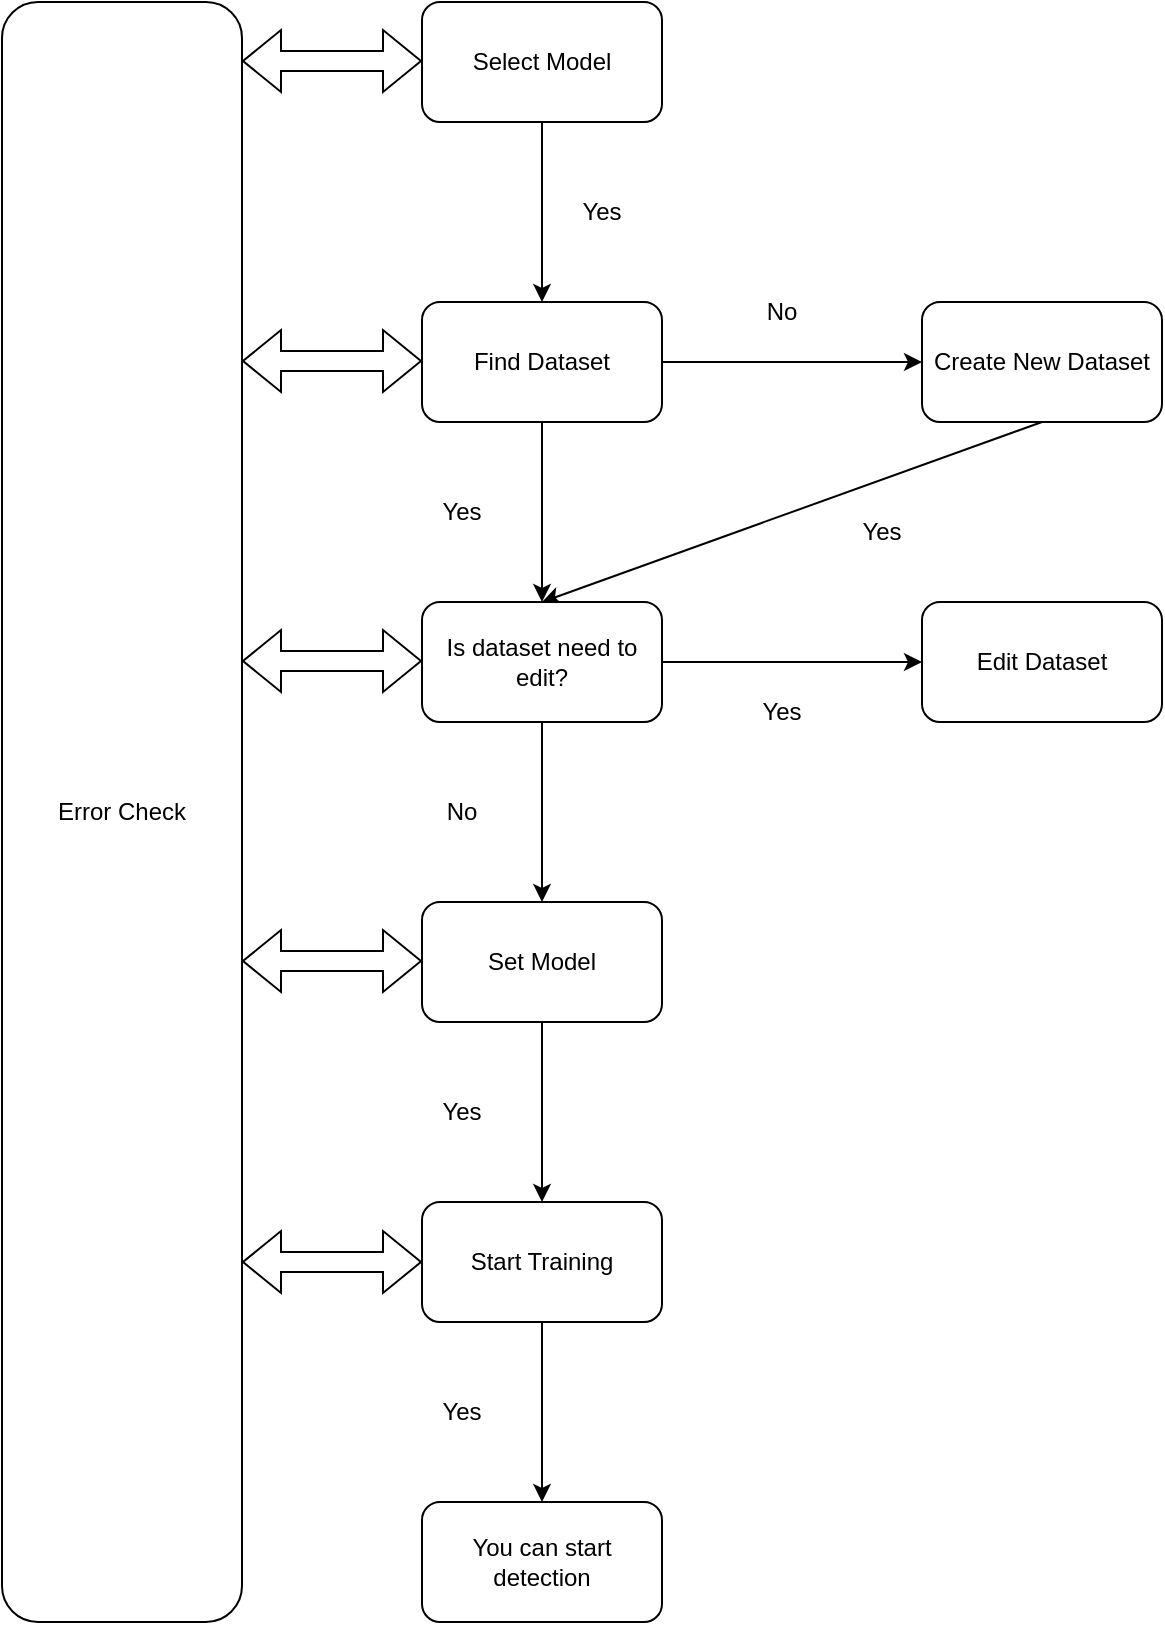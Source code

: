 <mxfile version="20.6.0" type="device"><diagram id="omkrEYIHRilK5xcbeAOP" name="Page-1"><mxGraphModel dx="1848" dy="1640" grid="1" gridSize="10" guides="1" tooltips="1" connect="1" arrows="1" fold="1" page="1" pageScale="1" pageWidth="850" pageHeight="1100" math="0" shadow="0"><root><mxCell id="0"/><mxCell id="1" parent="0"/><mxCell id="m71aVzeAmtPgPMZOxPkR-1" value="Find Dataset" style="rounded=1;whiteSpace=wrap;html=1;" vertex="1" parent="1"><mxGeometry x="190" y="50" width="120" height="60" as="geometry"/></mxCell><mxCell id="m71aVzeAmtPgPMZOxPkR-2" value="" style="endArrow=classic;html=1;rounded=0;exitX=0.5;exitY=1;exitDx=0;exitDy=0;" edge="1" parent="1" source="m71aVzeAmtPgPMZOxPkR-1" target="m71aVzeAmtPgPMZOxPkR-6"><mxGeometry width="50" height="50" relative="1" as="geometry"><mxPoint x="400" y="310" as="sourcePoint"/><mxPoint x="380" y="200" as="targetPoint"/></mxGeometry></mxCell><mxCell id="m71aVzeAmtPgPMZOxPkR-3" value="" style="endArrow=classic;html=1;rounded=0;exitX=1;exitY=0.5;exitDx=0;exitDy=0;" edge="1" parent="1" source="m71aVzeAmtPgPMZOxPkR-1"><mxGeometry width="50" height="50" relative="1" as="geometry"><mxPoint x="400" y="310" as="sourcePoint"/><mxPoint x="440" y="80" as="targetPoint"/></mxGeometry></mxCell><mxCell id="m71aVzeAmtPgPMZOxPkR-4" value="Create New Dataset" style="rounded=1;whiteSpace=wrap;html=1;" vertex="1" parent="1"><mxGeometry x="440" y="50" width="120" height="60" as="geometry"/></mxCell><mxCell id="m71aVzeAmtPgPMZOxPkR-5" value="" style="endArrow=classic;html=1;rounded=0;exitX=0.5;exitY=1;exitDx=0;exitDy=0;entryX=0.5;entryY=0;entryDx=0;entryDy=0;" edge="1" parent="1" source="m71aVzeAmtPgPMZOxPkR-4" target="m71aVzeAmtPgPMZOxPkR-6"><mxGeometry width="50" height="50" relative="1" as="geometry"><mxPoint x="400" y="310" as="sourcePoint"/><mxPoint x="380" y="200" as="targetPoint"/></mxGeometry></mxCell><mxCell id="m71aVzeAmtPgPMZOxPkR-6" value="Is dataset need to edit?" style="rounded=1;whiteSpace=wrap;html=1;" vertex="1" parent="1"><mxGeometry x="190" y="200" width="120" height="60" as="geometry"/></mxCell><mxCell id="m71aVzeAmtPgPMZOxPkR-7" value="Select Model" style="rounded=1;whiteSpace=wrap;html=1;" vertex="1" parent="1"><mxGeometry x="190" y="-100" width="120" height="60" as="geometry"/></mxCell><mxCell id="m71aVzeAmtPgPMZOxPkR-8" value="" style="endArrow=classic;html=1;rounded=0;exitX=0.5;exitY=1;exitDx=0;exitDy=0;entryX=0.5;entryY=0;entryDx=0;entryDy=0;" edge="1" parent="1" source="m71aVzeAmtPgPMZOxPkR-7" target="m71aVzeAmtPgPMZOxPkR-1"><mxGeometry width="50" height="50" relative="1" as="geometry"><mxPoint x="400" y="110" as="sourcePoint"/><mxPoint x="450" y="60" as="targetPoint"/></mxGeometry></mxCell><mxCell id="m71aVzeAmtPgPMZOxPkR-9" value="Edit Dataset" style="rounded=1;whiteSpace=wrap;html=1;" vertex="1" parent="1"><mxGeometry x="440" y="200" width="120" height="60" as="geometry"/></mxCell><mxCell id="m71aVzeAmtPgPMZOxPkR-10" value="" style="endArrow=classic;html=1;rounded=0;exitX=1;exitY=0.5;exitDx=0;exitDy=0;entryX=0;entryY=0.5;entryDx=0;entryDy=0;" edge="1" parent="1" source="m71aVzeAmtPgPMZOxPkR-6" target="m71aVzeAmtPgPMZOxPkR-9"><mxGeometry width="50" height="50" relative="1" as="geometry"><mxPoint x="400" y="200" as="sourcePoint"/><mxPoint x="450" y="150" as="targetPoint"/></mxGeometry></mxCell><mxCell id="m71aVzeAmtPgPMZOxPkR-11" value="Set Model" style="rounded=1;whiteSpace=wrap;html=1;" vertex="1" parent="1"><mxGeometry x="190" y="350" width="120" height="60" as="geometry"/></mxCell><mxCell id="m71aVzeAmtPgPMZOxPkR-12" value="" style="endArrow=classic;html=1;rounded=0;exitX=0.5;exitY=1;exitDx=0;exitDy=0;entryX=0.5;entryY=0;entryDx=0;entryDy=0;" edge="1" parent="1" source="m71aVzeAmtPgPMZOxPkR-6" target="m71aVzeAmtPgPMZOxPkR-11"><mxGeometry width="50" height="50" relative="1" as="geometry"><mxPoint x="400" y="300" as="sourcePoint"/><mxPoint x="450" y="250" as="targetPoint"/></mxGeometry></mxCell><mxCell id="m71aVzeAmtPgPMZOxPkR-15" value="Start Training" style="rounded=1;whiteSpace=wrap;html=1;" vertex="1" parent="1"><mxGeometry x="190" y="500" width="120" height="60" as="geometry"/></mxCell><mxCell id="m71aVzeAmtPgPMZOxPkR-16" value="" style="endArrow=classic;html=1;rounded=0;exitX=0.5;exitY=1;exitDx=0;exitDy=0;entryX=0.5;entryY=0;entryDx=0;entryDy=0;" edge="1" parent="1" source="m71aVzeAmtPgPMZOxPkR-11" target="m71aVzeAmtPgPMZOxPkR-15"><mxGeometry width="50" height="50" relative="1" as="geometry"><mxPoint x="400" y="400" as="sourcePoint"/><mxPoint x="450" y="350" as="targetPoint"/></mxGeometry></mxCell><mxCell id="m71aVzeAmtPgPMZOxPkR-18" value="Error Check" style="rounded=1;whiteSpace=wrap;html=1;" vertex="1" parent="1"><mxGeometry x="-20" y="-100" width="120" height="810" as="geometry"/></mxCell><mxCell id="m71aVzeAmtPgPMZOxPkR-24" value="" style="shape=flexArrow;endArrow=classic;startArrow=classic;html=1;rounded=0;entryX=0;entryY=0.5;entryDx=0;entryDy=0;" edge="1" parent="1" target="m71aVzeAmtPgPMZOxPkR-15"><mxGeometry width="100" height="100" relative="1" as="geometry"><mxPoint x="100" y="530" as="sourcePoint"/><mxPoint x="200" y="430" as="targetPoint"/></mxGeometry></mxCell><mxCell id="m71aVzeAmtPgPMZOxPkR-26" value="" style="shape=flexArrow;endArrow=classic;startArrow=classic;html=1;rounded=0;entryX=0;entryY=0.5;entryDx=0;entryDy=0;" edge="1" parent="1"><mxGeometry width="100" height="100" relative="1" as="geometry"><mxPoint x="100" y="379.5" as="sourcePoint"/><mxPoint x="190" y="379.5" as="targetPoint"/></mxGeometry></mxCell><mxCell id="m71aVzeAmtPgPMZOxPkR-27" value="" style="shape=flexArrow;endArrow=classic;startArrow=classic;html=1;rounded=0;entryX=0;entryY=0.5;entryDx=0;entryDy=0;" edge="1" parent="1"><mxGeometry width="100" height="100" relative="1" as="geometry"><mxPoint x="100" y="229.5" as="sourcePoint"/><mxPoint x="190" y="229.5" as="targetPoint"/></mxGeometry></mxCell><mxCell id="m71aVzeAmtPgPMZOxPkR-28" value="" style="shape=flexArrow;endArrow=classic;startArrow=classic;html=1;rounded=0;entryX=0;entryY=0.5;entryDx=0;entryDy=0;" edge="1" parent="1"><mxGeometry width="100" height="100" relative="1" as="geometry"><mxPoint x="100" y="79.5" as="sourcePoint"/><mxPoint x="190" y="79.5" as="targetPoint"/></mxGeometry></mxCell><mxCell id="m71aVzeAmtPgPMZOxPkR-29" value="" style="shape=flexArrow;endArrow=classic;startArrow=classic;html=1;rounded=0;entryX=0;entryY=0.5;entryDx=0;entryDy=0;" edge="1" parent="1"><mxGeometry width="100" height="100" relative="1" as="geometry"><mxPoint x="100" y="-70.5" as="sourcePoint"/><mxPoint x="190" y="-70.5" as="targetPoint"/></mxGeometry></mxCell><mxCell id="m71aVzeAmtPgPMZOxPkR-30" value="" style="endArrow=classic;html=1;rounded=0;exitX=0.5;exitY=1;exitDx=0;exitDy=0;" edge="1" parent="1" source="m71aVzeAmtPgPMZOxPkR-15" target="m71aVzeAmtPgPMZOxPkR-31"><mxGeometry width="50" height="50" relative="1" as="geometry"><mxPoint x="400" y="690" as="sourcePoint"/><mxPoint x="450" y="640" as="targetPoint"/></mxGeometry></mxCell><mxCell id="m71aVzeAmtPgPMZOxPkR-31" value="You can start detection" style="rounded=1;whiteSpace=wrap;html=1;" vertex="1" parent="1"><mxGeometry x="190" y="650" width="120" height="60" as="geometry"/></mxCell><mxCell id="m71aVzeAmtPgPMZOxPkR-32" value="Yes" style="text;html=1;strokeColor=none;fillColor=none;align=center;verticalAlign=middle;whiteSpace=wrap;rounded=0;" vertex="1" parent="1"><mxGeometry x="250" y="-10" width="60" height="30" as="geometry"/></mxCell><mxCell id="m71aVzeAmtPgPMZOxPkR-33" value="No" style="text;html=1;strokeColor=none;fillColor=none;align=center;verticalAlign=middle;whiteSpace=wrap;rounded=0;" vertex="1" parent="1"><mxGeometry x="340" y="40" width="60" height="30" as="geometry"/></mxCell><mxCell id="m71aVzeAmtPgPMZOxPkR-34" value="Yes" style="text;html=1;strokeColor=none;fillColor=none;align=center;verticalAlign=middle;whiteSpace=wrap;rounded=0;" vertex="1" parent="1"><mxGeometry x="390" y="150" width="60" height="30" as="geometry"/></mxCell><mxCell id="m71aVzeAmtPgPMZOxPkR-35" value="Yes" style="text;html=1;strokeColor=none;fillColor=none;align=center;verticalAlign=middle;whiteSpace=wrap;rounded=0;" vertex="1" parent="1"><mxGeometry x="340" y="240" width="60" height="30" as="geometry"/></mxCell><mxCell id="m71aVzeAmtPgPMZOxPkR-36" value="No" style="text;html=1;strokeColor=none;fillColor=none;align=center;verticalAlign=middle;whiteSpace=wrap;rounded=0;" vertex="1" parent="1"><mxGeometry x="180" y="290" width="60" height="30" as="geometry"/></mxCell><mxCell id="m71aVzeAmtPgPMZOxPkR-37" value="Yes" style="text;html=1;strokeColor=none;fillColor=none;align=center;verticalAlign=middle;whiteSpace=wrap;rounded=0;" vertex="1" parent="1"><mxGeometry x="180" y="140" width="60" height="30" as="geometry"/></mxCell><mxCell id="m71aVzeAmtPgPMZOxPkR-38" value="Yes" style="text;html=1;strokeColor=none;fillColor=none;align=center;verticalAlign=middle;whiteSpace=wrap;rounded=0;" vertex="1" parent="1"><mxGeometry x="180" y="440" width="60" height="30" as="geometry"/></mxCell><mxCell id="m71aVzeAmtPgPMZOxPkR-39" value="Yes" style="text;html=1;strokeColor=none;fillColor=none;align=center;verticalAlign=middle;whiteSpace=wrap;rounded=0;" vertex="1" parent="1"><mxGeometry x="180" y="590" width="60" height="30" as="geometry"/></mxCell></root></mxGraphModel></diagram></mxfile>